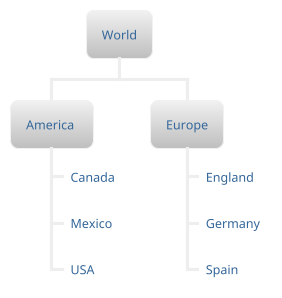' Do not edit
' Theme Gallery
' autogenerated by script
'
@startwbs
!theme silver
* World
** America 
***_ Canada 
***_ Mexico
***_ USA
** Europe
***_  England
***_  Germany
***_  Spain
@endwbs
